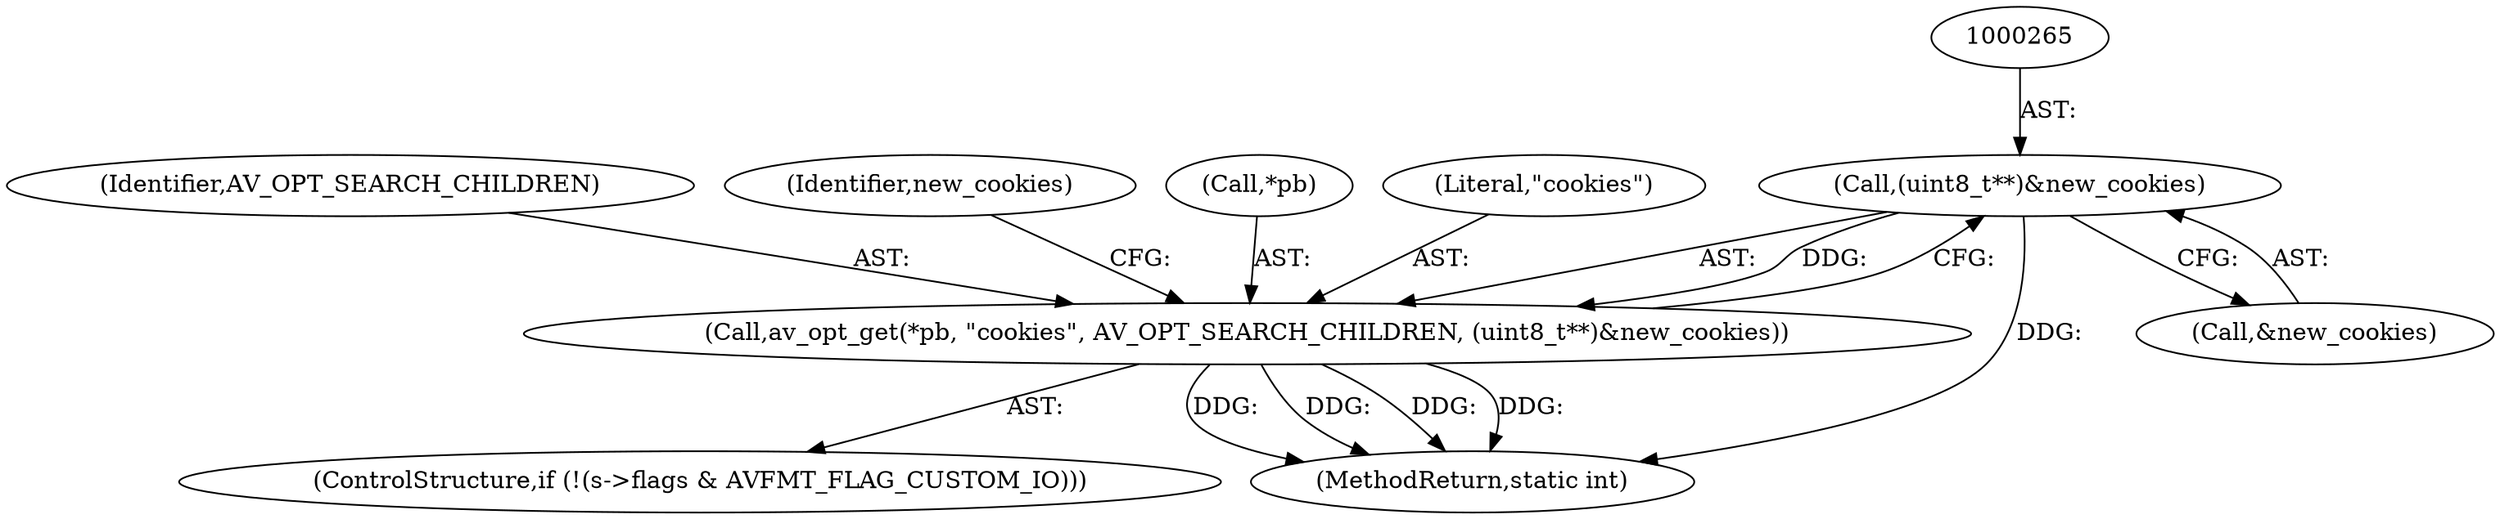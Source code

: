 digraph "0_FFmpeg_189ff4219644532bdfa7bab28dfedaee4d6d4021@pointer" {
"1000264" [label="(Call,(uint8_t**)&new_cookies)"];
"1000259" [label="(Call,av_opt_get(*pb, \"cookies\", AV_OPT_SEARCH_CHILDREN, (uint8_t**)&new_cookies))"];
"1000252" [label="(ControlStructure,if (!(s->flags & AVFMT_FLAG_CUSTOM_IO)))"];
"1000263" [label="(Identifier,AV_OPT_SEARCH_CHILDREN)"];
"1000264" [label="(Call,(uint8_t**)&new_cookies)"];
"1000302" [label="(MethodReturn,static int)"];
"1000259" [label="(Call,av_opt_get(*pb, \"cookies\", AV_OPT_SEARCH_CHILDREN, (uint8_t**)&new_cookies))"];
"1000269" [label="(Identifier,new_cookies)"];
"1000260" [label="(Call,*pb)"];
"1000262" [label="(Literal,\"cookies\")"];
"1000266" [label="(Call,&new_cookies)"];
"1000264" -> "1000259"  [label="AST: "];
"1000264" -> "1000266"  [label="CFG: "];
"1000265" -> "1000264"  [label="AST: "];
"1000266" -> "1000264"  [label="AST: "];
"1000259" -> "1000264"  [label="CFG: "];
"1000264" -> "1000302"  [label="DDG: "];
"1000264" -> "1000259"  [label="DDG: "];
"1000259" -> "1000252"  [label="AST: "];
"1000260" -> "1000259"  [label="AST: "];
"1000262" -> "1000259"  [label="AST: "];
"1000263" -> "1000259"  [label="AST: "];
"1000269" -> "1000259"  [label="CFG: "];
"1000259" -> "1000302"  [label="DDG: "];
"1000259" -> "1000302"  [label="DDG: "];
"1000259" -> "1000302"  [label="DDG: "];
"1000259" -> "1000302"  [label="DDG: "];
}
